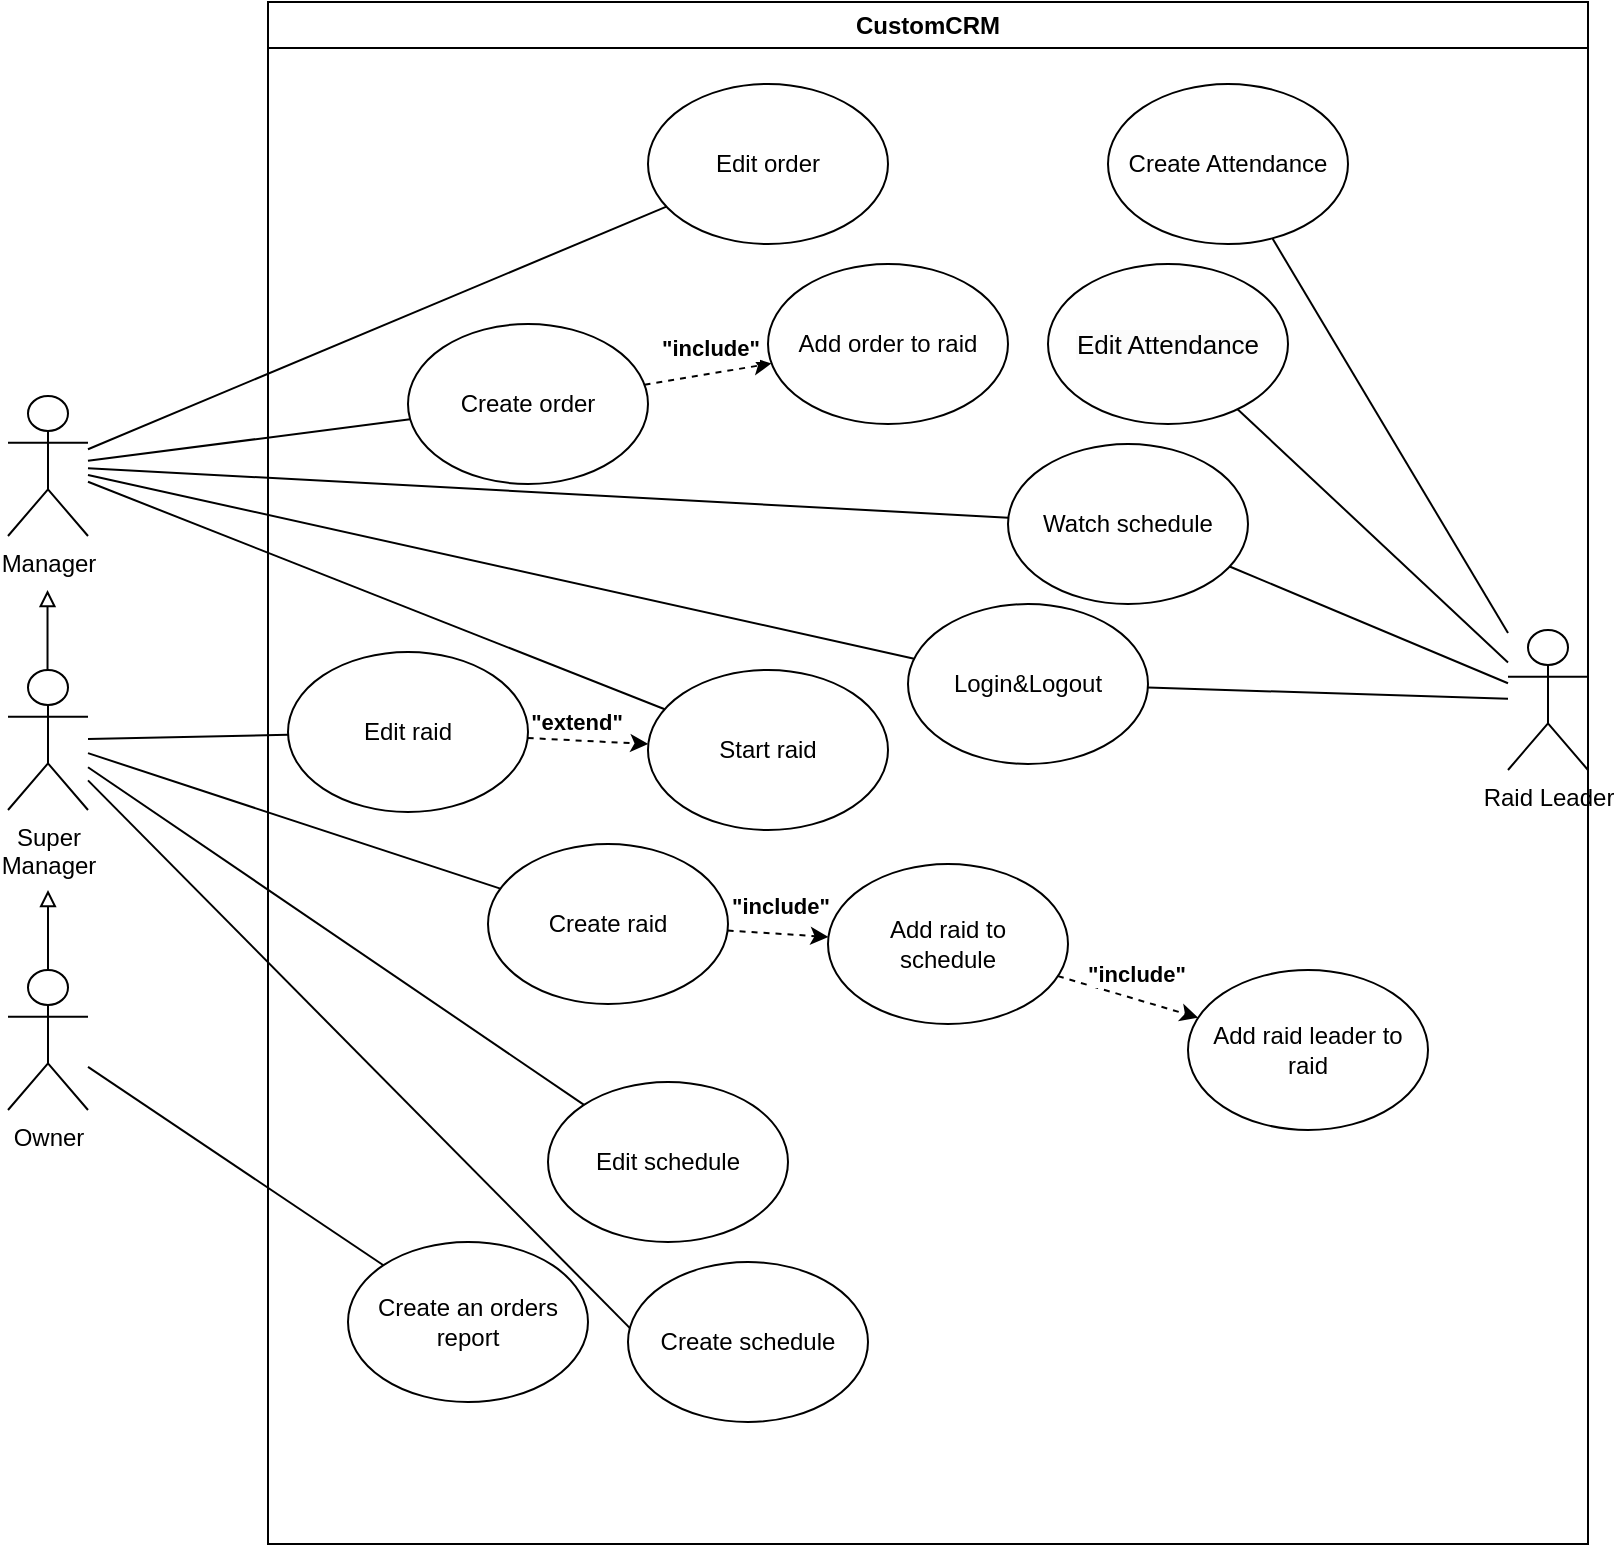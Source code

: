 <mxfile version="24.0.7" type="device">
  <diagram name="Страница — 1" id="DPWF0LD742qlfaesjt3D">
    <mxGraphModel dx="1501" dy="839" grid="1" gridSize="10" guides="1" tooltips="1" connect="1" arrows="1" fold="1" page="1" pageScale="1" pageWidth="1169" pageHeight="827" math="0" shadow="0">
      <root>
        <mxCell id="0" />
        <mxCell id="1" parent="0" />
        <mxCell id="ElXPz8UAfmo4ccdZy1Mm-16" value="Owner&lt;div&gt;&lt;br/&gt;&lt;/div&gt;" style="shape=umlActor;verticalLabelPosition=bottom;verticalAlign=top;html=1;outlineConnect=0;" parent="1" vertex="1">
          <mxGeometry x="1070" y="540" width="40" height="70" as="geometry" />
        </mxCell>
        <mxCell id="ElXPz8UAfmo4ccdZy1Mm-19" value="" style="endArrow=none;html=1;rounded=0;" parent="1" source="ElXPz8UAfmo4ccdZy1Mm-23" target="ElXPz8UAfmo4ccdZy1Mm-16" edge="1">
          <mxGeometry width="50" height="50" relative="1" as="geometry">
            <mxPoint x="999.937" y="651.417" as="sourcePoint" />
            <mxPoint x="870" y="550" as="targetPoint" />
          </mxGeometry>
        </mxCell>
        <mxCell id="ElXPz8UAfmo4ccdZy1Mm-35" value="Super&lt;br&gt;Manager" style="shape=umlActor;verticalLabelPosition=bottom;verticalAlign=top;html=1;outlineConnect=0;" parent="1" vertex="1">
          <mxGeometry x="1070" y="390" width="40" height="70" as="geometry" />
        </mxCell>
        <mxCell id="ElXPz8UAfmo4ccdZy1Mm-37" value="" style="endArrow=block;html=1;rounded=0;exitX=0.5;exitY=0;exitDx=0;exitDy=0;exitPerimeter=0;endFill=0;" parent="1" source="ElXPz8UAfmo4ccdZy1Mm-16" edge="1">
          <mxGeometry width="50" height="50" relative="1" as="geometry">
            <mxPoint x="1050" y="510" as="sourcePoint" />
            <mxPoint x="1090" y="500" as="targetPoint" />
          </mxGeometry>
        </mxCell>
        <mxCell id="ElXPz8UAfmo4ccdZy1Mm-38" value="Manager" style="shape=umlActor;verticalLabelPosition=bottom;verticalAlign=top;html=1;outlineConnect=0;" parent="1" vertex="1">
          <mxGeometry x="1070" y="253" width="40" height="70" as="geometry" />
        </mxCell>
        <mxCell id="ElXPz8UAfmo4ccdZy1Mm-39" value="" style="endArrow=block;html=1;rounded=0;exitX=0.5;exitY=0;exitDx=0;exitDy=0;exitPerimeter=0;endFill=0;" parent="1" edge="1">
          <mxGeometry width="50" height="50" relative="1" as="geometry">
            <mxPoint x="1089.76" y="390" as="sourcePoint" />
            <mxPoint x="1089.76" y="350" as="targetPoint" />
          </mxGeometry>
        </mxCell>
        <mxCell id="ElXPz8UAfmo4ccdZy1Mm-40" value="Raid Leader" style="shape=umlActor;verticalLabelPosition=bottom;verticalAlign=top;html=1;outlineConnect=0;" parent="1" vertex="1">
          <mxGeometry x="1820" y="370" width="40" height="70" as="geometry" />
        </mxCell>
        <mxCell id="ElXPz8UAfmo4ccdZy1Mm-45" value="" style="endArrow=none;html=1;rounded=0;" parent="1" source="ElXPz8UAfmo4ccdZy1Mm-35" target="ElXPz8UAfmo4ccdZy1Mm-41" edge="1">
          <mxGeometry width="50" height="50" relative="1" as="geometry">
            <mxPoint x="1150" y="620" as="sourcePoint" />
            <mxPoint x="1200" y="570" as="targetPoint" />
          </mxGeometry>
        </mxCell>
        <mxCell id="ElXPz8UAfmo4ccdZy1Mm-46" value="" style="endArrow=none;html=1;rounded=0;" parent="1" source="ElXPz8UAfmo4ccdZy1Mm-35" target="ElXPz8UAfmo4ccdZy1Mm-42" edge="1">
          <mxGeometry width="50" height="50" relative="1" as="geometry">
            <mxPoint x="1116" y="470" as="sourcePoint" />
            <mxPoint x="1204" y="661" as="targetPoint" />
          </mxGeometry>
        </mxCell>
        <mxCell id="ElXPz8UAfmo4ccdZy1Mm-47" value="" style="endArrow=none;html=1;rounded=0;entryX=0.008;entryY=0.413;entryDx=0;entryDy=0;entryPerimeter=0;" parent="1" source="ElXPz8UAfmo4ccdZy1Mm-35" target="ElXPz8UAfmo4ccdZy1Mm-43" edge="1">
          <mxGeometry width="50" height="50" relative="1" as="geometry">
            <mxPoint x="1140" y="530" as="sourcePoint" />
            <mxPoint x="1190" y="480" as="targetPoint" />
          </mxGeometry>
        </mxCell>
        <mxCell id="ElXPz8UAfmo4ccdZy1Mm-48" value="" style="endArrow=none;html=1;rounded=0;" parent="1" source="ElXPz8UAfmo4ccdZy1Mm-35" target="ElXPz8UAfmo4ccdZy1Mm-44" edge="1">
          <mxGeometry width="50" height="50" relative="1" as="geometry">
            <mxPoint x="1140" y="530" as="sourcePoint" />
            <mxPoint x="1190" y="480" as="targetPoint" />
          </mxGeometry>
        </mxCell>
        <mxCell id="ElXPz8UAfmo4ccdZy1Mm-70" value="" style="endArrow=none;html=1;rounded=0;" parent="1" source="ElXPz8UAfmo4ccdZy1Mm-67" target="ElXPz8UAfmo4ccdZy1Mm-38" edge="1">
          <mxGeometry width="50" height="50" relative="1" as="geometry">
            <mxPoint x="1040" y="330" as="sourcePoint" />
            <mxPoint x="1090" y="280" as="targetPoint" />
          </mxGeometry>
        </mxCell>
        <mxCell id="ElXPz8UAfmo4ccdZy1Mm-71" value="" style="endArrow=none;html=1;rounded=0;" parent="1" source="ElXPz8UAfmo4ccdZy1Mm-67" target="ElXPz8UAfmo4ccdZy1Mm-40" edge="1">
          <mxGeometry width="50" height="50" relative="1" as="geometry">
            <mxPoint x="977" y="270" as="sourcePoint" />
            <mxPoint x="1080" y="294" as="targetPoint" />
          </mxGeometry>
        </mxCell>
        <mxCell id="ElXPz8UAfmo4ccdZy1Mm-73" value="" style="endArrow=none;html=1;rounded=0;" parent="1" source="ElXPz8UAfmo4ccdZy1Mm-72" target="ElXPz8UAfmo4ccdZy1Mm-38" edge="1">
          <mxGeometry width="50" height="50" relative="1" as="geometry">
            <mxPoint x="990" y="290" as="sourcePoint" />
            <mxPoint x="1040" y="240" as="targetPoint" />
          </mxGeometry>
        </mxCell>
        <mxCell id="ElXPz8UAfmo4ccdZy1Mm-74" value="" style="endArrow=none;html=1;rounded=0;" parent="1" source="ElXPz8UAfmo4ccdZy1Mm-72" target="ElXPz8UAfmo4ccdZy1Mm-40" edge="1">
          <mxGeometry width="50" height="50" relative="1" as="geometry">
            <mxPoint x="980" y="289" as="sourcePoint" />
            <mxPoint x="1080" y="297" as="targetPoint" />
          </mxGeometry>
        </mxCell>
        <mxCell id="ElXPz8UAfmo4ccdZy1Mm-77" value="" style="endArrow=none;html=1;rounded=0;" parent="1" source="ElXPz8UAfmo4ccdZy1Mm-38" target="ElXPz8UAfmo4ccdZy1Mm-75" edge="1">
          <mxGeometry width="50" height="50" relative="1" as="geometry">
            <mxPoint x="1150" y="380" as="sourcePoint" />
            <mxPoint x="1200" y="330" as="targetPoint" />
          </mxGeometry>
        </mxCell>
        <mxCell id="ElXPz8UAfmo4ccdZy1Mm-78" value="" style="endArrow=none;html=1;rounded=0;" parent="1" source="ElXPz8UAfmo4ccdZy1Mm-38" target="ElXPz8UAfmo4ccdZy1Mm-76" edge="1">
          <mxGeometry width="50" height="50" relative="1" as="geometry">
            <mxPoint x="1170" y="310" as="sourcePoint" />
            <mxPoint x="1220" y="260" as="targetPoint" />
          </mxGeometry>
        </mxCell>
        <mxCell id="ElXPz8UAfmo4ccdZy1Mm-92" value="" style="endArrow=none;html=1;rounded=0;" parent="1" source="ElXPz8UAfmo4ccdZy1Mm-38" target="ElXPz8UAfmo4ccdZy1Mm-91" edge="1">
          <mxGeometry width="50" height="50" relative="1" as="geometry">
            <mxPoint x="1120" y="240" as="sourcePoint" />
            <mxPoint x="1170" y="190" as="targetPoint" />
          </mxGeometry>
        </mxCell>
        <mxCell id="ElXPz8UAfmo4ccdZy1Mm-109" value="" style="endArrow=none;html=1;rounded=0;" parent="1" source="ElXPz8UAfmo4ccdZy1Mm-40" target="ElXPz8UAfmo4ccdZy1Mm-107" edge="1">
          <mxGeometry width="50" height="50" relative="1" as="geometry">
            <mxPoint x="960" y="30" as="sourcePoint" />
            <mxPoint x="1010" y="-20" as="targetPoint" />
          </mxGeometry>
        </mxCell>
        <mxCell id="ElXPz8UAfmo4ccdZy1Mm-110" value="" style="endArrow=none;html=1;rounded=0;" parent="1" source="ElXPz8UAfmo4ccdZy1Mm-40" target="ElXPz8UAfmo4ccdZy1Mm-108" edge="1">
          <mxGeometry width="50" height="50" relative="1" as="geometry">
            <mxPoint x="960" y="30" as="sourcePoint" />
            <mxPoint x="1010" y="-20" as="targetPoint" />
          </mxGeometry>
        </mxCell>
        <mxCell id="g8uEi7BTS6u_bBuACscH-1" value="CustomCRM" style="swimlane;whiteSpace=wrap;html=1;" parent="1" vertex="1">
          <mxGeometry x="1200" y="56" width="660" height="771" as="geometry">
            <mxRectangle x="1200" y="56" width="110" height="30" as="alternateBounds" />
          </mxGeometry>
        </mxCell>
        <mxCell id="ElXPz8UAfmo4ccdZy1Mm-41" value="Create raid" style="ellipse;whiteSpace=wrap;html=1;" parent="g8uEi7BTS6u_bBuACscH-1" vertex="1">
          <mxGeometry x="110" y="421" width="120" height="80" as="geometry" />
        </mxCell>
        <mxCell id="ElXPz8UAfmo4ccdZy1Mm-49" value="Add raid to &lt;br&gt;schedule" style="ellipse;whiteSpace=wrap;html=1;" parent="g8uEi7BTS6u_bBuACscH-1" vertex="1">
          <mxGeometry x="280" y="431" width="120" height="80" as="geometry" />
        </mxCell>
        <mxCell id="ElXPz8UAfmo4ccdZy1Mm-50" value="" style="endArrow=classic;html=1;rounded=0;dashed=1;" parent="g8uEi7BTS6u_bBuACscH-1" source="ElXPz8UAfmo4ccdZy1Mm-41" target="ElXPz8UAfmo4ccdZy1Mm-49" edge="1">
          <mxGeometry width="50" height="50" relative="1" as="geometry">
            <mxPoint x="109" y="670.92" as="sourcePoint" />
            <mxPoint x="104.602" y="709.998" as="targetPoint" />
          </mxGeometry>
        </mxCell>
        <mxCell id="ElXPz8UAfmo4ccdZy1Mm-51" value="&quot;include&quot;" style="edgeLabel;html=1;align=center;verticalAlign=middle;resizable=0;points=[];fontStyle=1" parent="ElXPz8UAfmo4ccdZy1Mm-50" vertex="1" connectable="0">
          <mxGeometry x="0.286" relative="1" as="geometry">
            <mxPoint x="-6" y="-15" as="offset" />
          </mxGeometry>
        </mxCell>
        <mxCell id="ElXPz8UAfmo4ccdZy1Mm-43" value="Create schedule" style="ellipse;whiteSpace=wrap;html=1;" parent="g8uEi7BTS6u_bBuACscH-1" vertex="1">
          <mxGeometry x="180" y="630" width="120" height="80" as="geometry" />
        </mxCell>
        <mxCell id="ElXPz8UAfmo4ccdZy1Mm-44" value="Edit schedule" style="ellipse;whiteSpace=wrap;html=1;" parent="g8uEi7BTS6u_bBuACscH-1" vertex="1">
          <mxGeometry x="140" y="540" width="120" height="80" as="geometry" />
        </mxCell>
        <mxCell id="ElXPz8UAfmo4ccdZy1Mm-42" value="Edit raid" style="ellipse;whiteSpace=wrap;html=1;" parent="g8uEi7BTS6u_bBuACscH-1" vertex="1">
          <mxGeometry x="10" y="325" width="120" height="80" as="geometry" />
        </mxCell>
        <mxCell id="ElXPz8UAfmo4ccdZy1Mm-91" value="Start raid" style="ellipse;whiteSpace=wrap;html=1;" parent="g8uEi7BTS6u_bBuACscH-1" vertex="1">
          <mxGeometry x="190" y="334" width="120" height="80" as="geometry" />
        </mxCell>
        <mxCell id="ElXPz8UAfmo4ccdZy1Mm-95" value="" style="endArrow=classic;html=1;rounded=0;dashed=1;" parent="g8uEi7BTS6u_bBuACscH-1" source="ElXPz8UAfmo4ccdZy1Mm-42" target="ElXPz8UAfmo4ccdZy1Mm-91" edge="1">
          <mxGeometry width="50" height="50" relative="1" as="geometry">
            <mxPoint x="120" y="10" as="sourcePoint" />
            <mxPoint x="170" y="-40" as="targetPoint" />
          </mxGeometry>
        </mxCell>
        <mxCell id="ElXPz8UAfmo4ccdZy1Mm-96" value="&quot;extend&quot;" style="edgeLabel;html=1;align=center;verticalAlign=middle;resizable=0;points=[];fontStyle=1" parent="ElXPz8UAfmo4ccdZy1Mm-95" vertex="1" connectable="0">
          <mxGeometry x="-0.243" y="1" relative="1" as="geometry">
            <mxPoint x="1" y="-8" as="offset" />
          </mxGeometry>
        </mxCell>
        <mxCell id="ElXPz8UAfmo4ccdZy1Mm-67" value="Login&amp;amp;Logout" style="ellipse;whiteSpace=wrap;html=1;" parent="g8uEi7BTS6u_bBuACscH-1" vertex="1">
          <mxGeometry x="320" y="301" width="120" height="80" as="geometry" />
        </mxCell>
        <mxCell id="ElXPz8UAfmo4ccdZy1Mm-23" value="Create an orders report" style="ellipse;whiteSpace=wrap;html=1;" parent="g8uEi7BTS6u_bBuACscH-1" vertex="1">
          <mxGeometry x="40" y="620" width="120" height="80" as="geometry" />
        </mxCell>
        <mxCell id="ElXPz8UAfmo4ccdZy1Mm-75" value="Create order" style="ellipse;whiteSpace=wrap;html=1;" parent="g8uEi7BTS6u_bBuACscH-1" vertex="1">
          <mxGeometry x="70" y="161" width="120" height="80" as="geometry" />
        </mxCell>
        <mxCell id="ElXPz8UAfmo4ccdZy1Mm-79" value="Add order to raid" style="ellipse;whiteSpace=wrap;html=1;" parent="g8uEi7BTS6u_bBuACscH-1" vertex="1">
          <mxGeometry x="250" y="131" width="120" height="80" as="geometry" />
        </mxCell>
        <mxCell id="ElXPz8UAfmo4ccdZy1Mm-80" value="" style="endArrow=classic;html=1;rounded=0;dashed=1;" parent="g8uEi7BTS6u_bBuACscH-1" source="ElXPz8UAfmo4ccdZy1Mm-75" target="ElXPz8UAfmo4ccdZy1Mm-79" edge="1">
          <mxGeometry width="50" height="50" relative="1" as="geometry">
            <mxPoint x="180" y="327" as="sourcePoint" />
            <mxPoint x="280" y="323" as="targetPoint" />
          </mxGeometry>
        </mxCell>
        <mxCell id="ElXPz8UAfmo4ccdZy1Mm-81" value="&quot;include&quot;" style="edgeLabel;html=1;align=center;verticalAlign=middle;resizable=0;points=[];fontStyle=1" parent="ElXPz8UAfmo4ccdZy1Mm-80" vertex="1" connectable="0">
          <mxGeometry x="0.286" relative="1" as="geometry">
            <mxPoint x="-8" y="-12" as="offset" />
          </mxGeometry>
        </mxCell>
        <mxCell id="ElXPz8UAfmo4ccdZy1Mm-76" value="Edit order" style="ellipse;whiteSpace=wrap;html=1;" parent="g8uEi7BTS6u_bBuACscH-1" vertex="1">
          <mxGeometry x="190" y="41" width="120" height="80" as="geometry" />
        </mxCell>
        <mxCell id="ElXPz8UAfmo4ccdZy1Mm-107" value="Create Attendance" style="ellipse;whiteSpace=wrap;html=1;" parent="g8uEi7BTS6u_bBuACscH-1" vertex="1">
          <mxGeometry x="420" y="41" width="120" height="80" as="geometry" />
        </mxCell>
        <mxCell id="ElXPz8UAfmo4ccdZy1Mm-108" value="&lt;br&gt;&lt;span style=&quot;color: rgb(0, 0, 0); font-family: Helvetica; font-size: 13px; font-style: normal; font-variant-ligatures: normal; font-variant-caps: normal; font-weight: 400; letter-spacing: normal; orphans: 2; text-align: center; text-indent: 0px; text-transform: none; widows: 2; word-spacing: 0px; -webkit-text-stroke-width: 0px; background-color: rgb(251, 251, 251); text-decoration-thickness: initial; text-decoration-style: initial; text-decoration-color: initial; float: none; display: inline !important;&quot;&gt;Edit Attendance&lt;/span&gt;&lt;div&gt;&lt;br&gt;&lt;/div&gt;" style="ellipse;whiteSpace=wrap;html=1;" parent="g8uEi7BTS6u_bBuACscH-1" vertex="1">
          <mxGeometry x="390" y="131" width="120" height="80" as="geometry" />
        </mxCell>
        <mxCell id="ElXPz8UAfmo4ccdZy1Mm-72" value="Watch schedule" style="ellipse;whiteSpace=wrap;html=1;" parent="g8uEi7BTS6u_bBuACscH-1" vertex="1">
          <mxGeometry x="370" y="221" width="120" height="80" as="geometry" />
        </mxCell>
        <mxCell id="E_ST6Sf4La0M_4zK39K5-1" value="Add raid leader to raid" style="ellipse;whiteSpace=wrap;html=1;" vertex="1" parent="g8uEi7BTS6u_bBuACscH-1">
          <mxGeometry x="460" y="484" width="120" height="80" as="geometry" />
        </mxCell>
        <mxCell id="E_ST6Sf4La0M_4zK39K5-2" value="" style="endArrow=classic;html=1;rounded=0;dashed=1;" edge="1" parent="g8uEi7BTS6u_bBuACscH-1" source="ElXPz8UAfmo4ccdZy1Mm-49" target="E_ST6Sf4La0M_4zK39K5-1">
          <mxGeometry width="50" height="50" relative="1" as="geometry">
            <mxPoint x="240" y="474" as="sourcePoint" />
            <mxPoint x="290" y="478" as="targetPoint" />
          </mxGeometry>
        </mxCell>
        <mxCell id="E_ST6Sf4La0M_4zK39K5-3" value="&quot;include&quot;" style="edgeLabel;html=1;align=center;verticalAlign=middle;resizable=0;points=[];fontStyle=1" vertex="1" connectable="0" parent="E_ST6Sf4La0M_4zK39K5-2">
          <mxGeometry x="0.286" relative="1" as="geometry">
            <mxPoint x="-6" y="-15" as="offset" />
          </mxGeometry>
        </mxCell>
      </root>
    </mxGraphModel>
  </diagram>
</mxfile>
